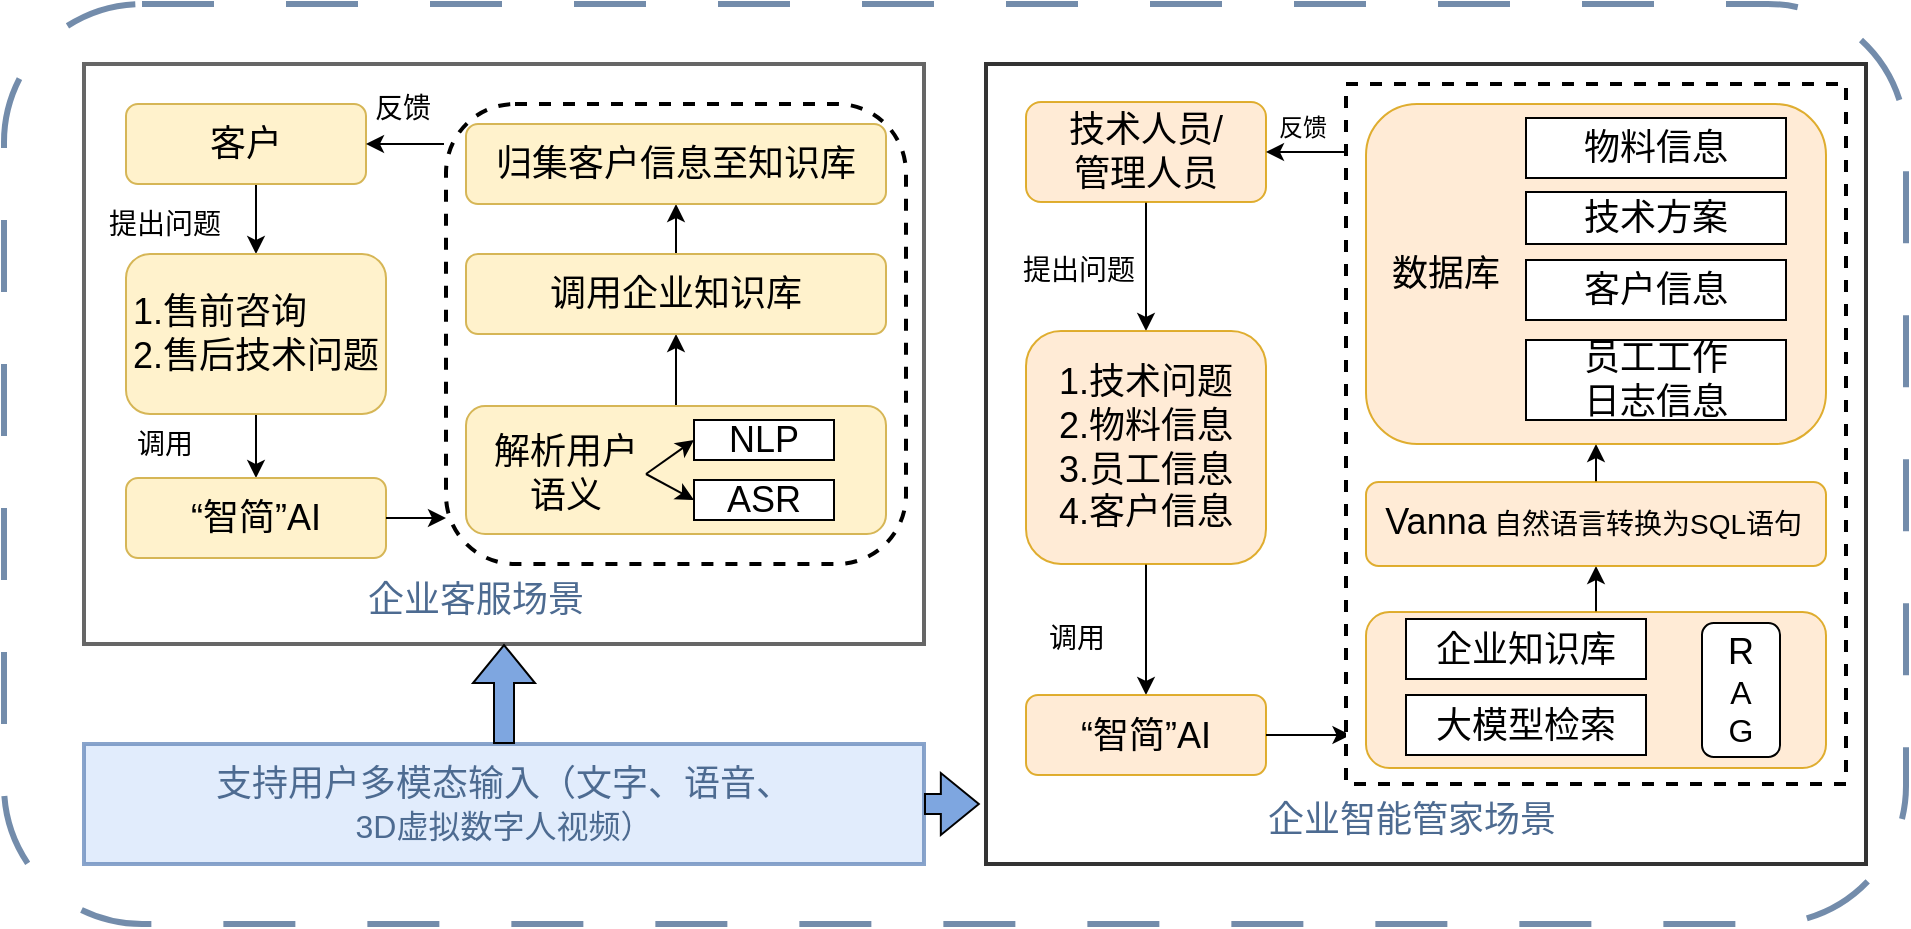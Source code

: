 <mxfile version="26.2.13">
  <diagram name="第 1 页" id="jNZ1gVKtwdEkUp4u4A9n">
    <mxGraphModel dx="1049" dy="575" grid="1" gridSize="10" guides="1" tooltips="1" connect="1" arrows="1" fold="1" page="1" pageScale="1" pageWidth="827" pageHeight="1169" math="0" shadow="0">
      <root>
        <mxCell id="0" />
        <mxCell id="1" parent="0" />
        <mxCell id="n_i7VnAuE0xByC8cj_P2-87" value="" style="rounded=1;whiteSpace=wrap;html=1;opacity=80;strokeWidth=3;dashed=1;dashPattern=12 12;strokeColor=#507097;" vertex="1" parent="1">
          <mxGeometry x="69" y="80" width="951" height="460" as="geometry" />
        </mxCell>
        <mxCell id="n_i7VnAuE0xByC8cj_P2-35" value="" style="rounded=0;whiteSpace=wrap;html=1;opacity=60;strokeWidth=2;" vertex="1" parent="1">
          <mxGeometry x="109" y="110" width="420" height="290" as="geometry" />
        </mxCell>
        <mxCell id="n_i7VnAuE0xByC8cj_P2-10" style="edgeStyle=orthogonalEdgeStyle;rounded=0;orthogonalLoop=1;jettySize=auto;html=1;exitX=0.5;exitY=1;exitDx=0;exitDy=0;entryX=0.5;entryY=0;entryDx=0;entryDy=0;" edge="1" parent="1" source="n_i7VnAuE0xByC8cj_P2-8" target="n_i7VnAuE0xByC8cj_P2-9">
          <mxGeometry relative="1" as="geometry" />
        </mxCell>
        <mxCell id="n_i7VnAuE0xByC8cj_P2-8" value="&lt;font style=&quot;font-size: 18px;&quot;&gt;客户&lt;/font&gt;" style="rounded=1;whiteSpace=wrap;html=1;fillColor=#fff2cc;strokeColor=#d6b656;" vertex="1" parent="1">
          <mxGeometry x="130" y="130" width="120" height="40" as="geometry" />
        </mxCell>
        <mxCell id="n_i7VnAuE0xByC8cj_P2-12" value="" style="edgeStyle=orthogonalEdgeStyle;rounded=0;orthogonalLoop=1;jettySize=auto;html=1;" edge="1" parent="1" source="n_i7VnAuE0xByC8cj_P2-9" target="n_i7VnAuE0xByC8cj_P2-11">
          <mxGeometry relative="1" as="geometry" />
        </mxCell>
        <mxCell id="n_i7VnAuE0xByC8cj_P2-9" value="&lt;div style=&quot;text-align: left;&quot;&gt;&lt;font style=&quot;font-size: 18px;&quot;&gt;1.售前咨询&lt;/font&gt;&lt;/div&gt;&lt;div&gt;&lt;font style=&quot;font-size: 18px;&quot;&gt;2.售后技术问题&lt;/font&gt;&lt;/div&gt;" style="rounded=1;whiteSpace=wrap;html=1;fillColor=#fff2cc;strokeColor=#d6b656;" vertex="1" parent="1">
          <mxGeometry x="130" y="205" width="130" height="80" as="geometry" />
        </mxCell>
        <mxCell id="n_i7VnAuE0xByC8cj_P2-11" value="&lt;font style=&quot;font-size: 18px;&quot;&gt;“智简”AI&lt;/font&gt;" style="rounded=1;whiteSpace=wrap;html=1;fillColor=#fff2cc;strokeColor=#d6b656;" vertex="1" parent="1">
          <mxGeometry x="130" y="317" width="130" height="40" as="geometry" />
        </mxCell>
        <mxCell id="n_i7VnAuE0xByC8cj_P2-13" value="" style="rounded=1;whiteSpace=wrap;html=1;dashed=1;strokeWidth=2;" vertex="1" parent="1">
          <mxGeometry x="290" y="130" width="230" height="230" as="geometry" />
        </mxCell>
        <mxCell id="n_i7VnAuE0xByC8cj_P2-29" style="edgeStyle=orthogonalEdgeStyle;rounded=0;orthogonalLoop=1;jettySize=auto;html=1;exitX=0.5;exitY=0;exitDx=0;exitDy=0;entryX=0.5;entryY=1;entryDx=0;entryDy=0;" edge="1" parent="1" source="n_i7VnAuE0xByC8cj_P2-15" target="n_i7VnAuE0xByC8cj_P2-19">
          <mxGeometry relative="1" as="geometry" />
        </mxCell>
        <mxCell id="n_i7VnAuE0xByC8cj_P2-15" value="" style="rounded=1;whiteSpace=wrap;html=1;fillColor=#fff2cc;strokeColor=#d6b656;" vertex="1" parent="1">
          <mxGeometry x="300" y="281" width="210" height="64" as="geometry" />
        </mxCell>
        <mxCell id="n_i7VnAuE0xByC8cj_P2-16" value="&lt;font style=&quot;font-size: 18px;&quot;&gt;解析用户语义&lt;/font&gt;" style="text;html=1;align=center;verticalAlign=middle;whiteSpace=wrap;rounded=0;" vertex="1" parent="1">
          <mxGeometry x="310" y="300" width="80" height="30" as="geometry" />
        </mxCell>
        <mxCell id="n_i7VnAuE0xByC8cj_P2-17" value="&lt;font style=&quot;font-size: 18px;&quot;&gt;NLP&lt;/font&gt;" style="rounded=0;whiteSpace=wrap;html=1;" vertex="1" parent="1">
          <mxGeometry x="414" y="288" width="70" height="20" as="geometry" />
        </mxCell>
        <mxCell id="n_i7VnAuE0xByC8cj_P2-18" value="&lt;font style=&quot;font-size: 18px;&quot;&gt;ASR&lt;/font&gt;" style="rounded=0;whiteSpace=wrap;html=1;" vertex="1" parent="1">
          <mxGeometry x="414" y="318" width="70" height="20" as="geometry" />
        </mxCell>
        <mxCell id="n_i7VnAuE0xByC8cj_P2-26" value="" style="edgeStyle=orthogonalEdgeStyle;rounded=0;orthogonalLoop=1;jettySize=auto;html=1;" edge="1" parent="1" source="n_i7VnAuE0xByC8cj_P2-19" target="n_i7VnAuE0xByC8cj_P2-22">
          <mxGeometry relative="1" as="geometry" />
        </mxCell>
        <mxCell id="n_i7VnAuE0xByC8cj_P2-19" value="&lt;font style=&quot;font-size: 18px;&quot;&gt;调用企业知识库&lt;/font&gt;" style="rounded=1;whiteSpace=wrap;html=1;fillColor=#fff2cc;strokeColor=#d6b656;" vertex="1" parent="1">
          <mxGeometry x="300" y="205" width="210" height="40" as="geometry" />
        </mxCell>
        <mxCell id="n_i7VnAuE0xByC8cj_P2-22" value="&lt;font style=&quot;font-size: 18px;&quot;&gt;归集客户信息至知识库&lt;/font&gt;" style="rounded=1;whiteSpace=wrap;html=1;fillColor=#fff2cc;strokeColor=#d6b656;" vertex="1" parent="1">
          <mxGeometry x="300" y="140" width="210" height="40" as="geometry" />
        </mxCell>
        <mxCell id="n_i7VnAuE0xByC8cj_P2-23" value="" style="endArrow=classic;html=1;rounded=0;exitX=1;exitY=0.5;exitDx=0;exitDy=0;entryX=0;entryY=0.9;entryDx=0;entryDy=0;entryPerimeter=0;" edge="1" parent="1" source="n_i7VnAuE0xByC8cj_P2-11" target="n_i7VnAuE0xByC8cj_P2-13">
          <mxGeometry width="50" height="50" relative="1" as="geometry">
            <mxPoint x="310" y="250" as="sourcePoint" />
            <mxPoint x="360" y="200" as="targetPoint" />
          </mxGeometry>
        </mxCell>
        <mxCell id="n_i7VnAuE0xByC8cj_P2-24" value="" style="endArrow=classic;html=1;rounded=0;entryX=1;entryY=0.5;entryDx=0;entryDy=0;" edge="1" parent="1" target="n_i7VnAuE0xByC8cj_P2-8">
          <mxGeometry width="50" height="50" relative="1" as="geometry">
            <mxPoint x="289" y="150" as="sourcePoint" />
            <mxPoint x="360" y="200" as="targetPoint" />
          </mxGeometry>
        </mxCell>
        <mxCell id="n_i7VnAuE0xByC8cj_P2-30" value="&lt;font style=&quot;font-size: 14px;&quot;&gt;提出问题&lt;/font&gt;" style="text;html=1;align=center;verticalAlign=middle;resizable=0;points=[];autosize=1;strokeColor=none;fillColor=none;" vertex="1" parent="1">
          <mxGeometry x="109" y="175" width="80" height="30" as="geometry" />
        </mxCell>
        <mxCell id="n_i7VnAuE0xByC8cj_P2-31" value="" style="endArrow=classic;html=1;rounded=0;exitX=1;exitY=0.5;exitDx=0;exitDy=0;entryX=0;entryY=0.5;entryDx=0;entryDy=0;" edge="1" parent="1" source="n_i7VnAuE0xByC8cj_P2-16" target="n_i7VnAuE0xByC8cj_P2-17">
          <mxGeometry width="50" height="50" relative="1" as="geometry">
            <mxPoint x="310" y="250" as="sourcePoint" />
            <mxPoint x="360" y="200" as="targetPoint" />
          </mxGeometry>
        </mxCell>
        <mxCell id="n_i7VnAuE0xByC8cj_P2-32" value="" style="endArrow=classic;html=1;rounded=0;exitX=1;exitY=0.5;exitDx=0;exitDy=0;entryX=0;entryY=0.5;entryDx=0;entryDy=0;" edge="1" parent="1" source="n_i7VnAuE0xByC8cj_P2-16" target="n_i7VnAuE0xByC8cj_P2-18">
          <mxGeometry width="50" height="50" relative="1" as="geometry">
            <mxPoint x="310" y="250" as="sourcePoint" />
            <mxPoint x="360" y="200" as="targetPoint" />
          </mxGeometry>
        </mxCell>
        <mxCell id="n_i7VnAuE0xByC8cj_P2-33" value="&lt;font style=&quot;font-size: 14px;&quot;&gt;调用&lt;/font&gt;" style="text;html=1;align=center;verticalAlign=middle;resizable=0;points=[];autosize=1;strokeColor=none;fillColor=none;" vertex="1" parent="1">
          <mxGeometry x="124" y="285" width="50" height="30" as="geometry" />
        </mxCell>
        <mxCell id="n_i7VnAuE0xByC8cj_P2-34" value="&lt;font style=&quot;font-size: 14px;&quot;&gt;反馈&lt;/font&gt;" style="text;html=1;align=center;verticalAlign=middle;resizable=0;points=[];autosize=1;strokeColor=none;fillColor=none;" vertex="1" parent="1">
          <mxGeometry x="243" y="117" width="50" height="30" as="geometry" />
        </mxCell>
        <mxCell id="n_i7VnAuE0xByC8cj_P2-36" value="&lt;font style=&quot;font-size: 18px; color: rgb(77, 107, 145);&quot;&gt;企业客服场景&lt;/font&gt;" style="text;html=1;align=center;verticalAlign=middle;whiteSpace=wrap;rounded=0;" vertex="1" parent="1">
          <mxGeometry x="250" y="363" width="110" height="30" as="geometry" />
        </mxCell>
        <mxCell id="n_i7VnAuE0xByC8cj_P2-37" value="" style="rounded=0;whiteSpace=wrap;html=1;opacity=80;strokeWidth=2;" vertex="1" parent="1">
          <mxGeometry x="560" y="110" width="440" height="400" as="geometry" />
        </mxCell>
        <mxCell id="n_i7VnAuE0xByC8cj_P2-38" style="edgeStyle=orthogonalEdgeStyle;rounded=0;orthogonalLoop=1;jettySize=auto;html=1;exitX=0.5;exitY=1;exitDx=0;exitDy=0;entryX=0.5;entryY=0;entryDx=0;entryDy=0;" edge="1" parent="1" source="n_i7VnAuE0xByC8cj_P2-39" target="n_i7VnAuE0xByC8cj_P2-41">
          <mxGeometry relative="1" as="geometry" />
        </mxCell>
        <mxCell id="n_i7VnAuE0xByC8cj_P2-39" value="&lt;font style=&quot;font-size: 18px;&quot;&gt;技术人员/&lt;/font&gt;&lt;div&gt;&lt;font style=&quot;font-size: 18px;&quot;&gt;管理人员&lt;/font&gt;&lt;/div&gt;" style="rounded=1;whiteSpace=wrap;html=1;fillColor=#ffe6cc;strokeColor=#d79b00;opacity=80;" vertex="1" parent="1">
          <mxGeometry x="580" y="129" width="120" height="50" as="geometry" />
        </mxCell>
        <mxCell id="n_i7VnAuE0xByC8cj_P2-40" value="" style="edgeStyle=orthogonalEdgeStyle;rounded=0;orthogonalLoop=1;jettySize=auto;html=1;" edge="1" parent="1" source="n_i7VnAuE0xByC8cj_P2-41" target="n_i7VnAuE0xByC8cj_P2-42">
          <mxGeometry relative="1" as="geometry" />
        </mxCell>
        <mxCell id="n_i7VnAuE0xByC8cj_P2-41" value="&lt;div&gt;&lt;font style=&quot;font-size: 18px;&quot;&gt;1.技术问题&lt;/font&gt;&lt;/div&gt;&lt;div&gt;&lt;font style=&quot;font-size: 18px;&quot;&gt;2.物料信息&lt;/font&gt;&lt;/div&gt;&lt;div&gt;&lt;font style=&quot;font-size: 18px;&quot;&gt;3.员工信息&lt;/font&gt;&lt;/div&gt;&lt;div&gt;&lt;font style=&quot;font-size: 18px;&quot;&gt;4.客户信息&lt;/font&gt;&lt;/div&gt;" style="rounded=1;whiteSpace=wrap;html=1;fillColor=#ffe6cc;strokeColor=#d79b00;opacity=80;" vertex="1" parent="1">
          <mxGeometry x="580" y="243.5" width="120" height="116.5" as="geometry" />
        </mxCell>
        <mxCell id="n_i7VnAuE0xByC8cj_P2-42" value="&lt;font style=&quot;font-size: 18px;&quot;&gt;“智简”AI&lt;/font&gt;" style="rounded=1;whiteSpace=wrap;html=1;fillColor=#ffe6cc;strokeColor=#d79b00;opacity=80;" vertex="1" parent="1">
          <mxGeometry x="580" y="425.5" width="120" height="40" as="geometry" />
        </mxCell>
        <mxCell id="n_i7VnAuE0xByC8cj_P2-52" value="" style="endArrow=classic;html=1;rounded=0;exitX=1;exitY=0.5;exitDx=0;exitDy=0;entryX=0.009;entryY=0.93;entryDx=0;entryDy=0;entryPerimeter=0;" edge="1" parent="1" source="n_i7VnAuE0xByC8cj_P2-42" target="n_i7VnAuE0xByC8cj_P2-60">
          <mxGeometry width="50" height="50" relative="1" as="geometry">
            <mxPoint x="760" y="260" as="sourcePoint" />
            <mxPoint x="740" y="320" as="targetPoint" />
          </mxGeometry>
        </mxCell>
        <mxCell id="n_i7VnAuE0xByC8cj_P2-53" value="" style="endArrow=classic;html=1;rounded=0;entryX=1;entryY=0.5;entryDx=0;entryDy=0;exitX=0.002;exitY=0.097;exitDx=0;exitDy=0;exitPerimeter=0;" edge="1" parent="1" target="n_i7VnAuE0xByC8cj_P2-39" source="n_i7VnAuE0xByC8cj_P2-60">
          <mxGeometry width="50" height="50" relative="1" as="geometry">
            <mxPoint x="739" y="160" as="sourcePoint" />
            <mxPoint x="810" y="210" as="targetPoint" />
          </mxGeometry>
        </mxCell>
        <mxCell id="n_i7VnAuE0xByC8cj_P2-54" value="&lt;font style=&quot;font-size: 14px;&quot;&gt;提出问题&lt;/font&gt;" style="text;html=1;align=center;verticalAlign=middle;resizable=0;points=[];autosize=1;strokeColor=none;fillColor=none;" vertex="1" parent="1">
          <mxGeometry x="566" y="197.5" width="80" height="30" as="geometry" />
        </mxCell>
        <mxCell id="n_i7VnAuE0xByC8cj_P2-57" value="&lt;font style=&quot;font-size: 14px;&quot;&gt;调用&lt;/font&gt;" style="text;html=1;align=center;verticalAlign=middle;resizable=0;points=[];autosize=1;strokeColor=none;fillColor=none;" vertex="1" parent="1">
          <mxGeometry x="580" y="381.5" width="50" height="30" as="geometry" />
        </mxCell>
        <mxCell id="n_i7VnAuE0xByC8cj_P2-58" value="反馈" style="text;html=1;align=center;verticalAlign=middle;resizable=0;points=[];autosize=1;strokeColor=none;fillColor=none;" vertex="1" parent="1">
          <mxGeometry x="693" y="127" width="50" height="30" as="geometry" />
        </mxCell>
        <mxCell id="n_i7VnAuE0xByC8cj_P2-59" value="&lt;font style=&quot;font-size: 18px; color: rgb(77, 107, 145);&quot;&gt;企业智能管家场景&lt;/font&gt;" style="text;html=1;align=center;verticalAlign=middle;whiteSpace=wrap;rounded=0;" vertex="1" parent="1">
          <mxGeometry x="693" y="473" width="160" height="30" as="geometry" />
        </mxCell>
        <mxCell id="n_i7VnAuE0xByC8cj_P2-60" value="" style="rounded=0;whiteSpace=wrap;html=1;dashed=1;strokeWidth=2;" vertex="1" parent="1">
          <mxGeometry x="740" y="120" width="250" height="350" as="geometry" />
        </mxCell>
        <mxCell id="n_i7VnAuE0xByC8cj_P2-70" style="edgeStyle=orthogonalEdgeStyle;rounded=0;orthogonalLoop=1;jettySize=auto;html=1;exitX=0.5;exitY=0;exitDx=0;exitDy=0;entryX=0.5;entryY=1;entryDx=0;entryDy=0;" edge="1" parent="1" source="n_i7VnAuE0xByC8cj_P2-61" target="n_i7VnAuE0xByC8cj_P2-67">
          <mxGeometry relative="1" as="geometry" />
        </mxCell>
        <mxCell id="n_i7VnAuE0xByC8cj_P2-61" value="" style="rounded=1;whiteSpace=wrap;html=1;fillColor=#ffe6cc;strokeColor=#d79b00;opacity=80;" vertex="1" parent="1">
          <mxGeometry x="750" y="384" width="230" height="78" as="geometry" />
        </mxCell>
        <mxCell id="n_i7VnAuE0xByC8cj_P2-63" value="&lt;font style=&quot;font-size: 18px;&quot;&gt;R&lt;/font&gt;&lt;div&gt;&lt;font size=&quot;3&quot;&gt;A&lt;/font&gt;&lt;/div&gt;&lt;div&gt;&lt;font size=&quot;3&quot;&gt;G&lt;/font&gt;&lt;/div&gt;" style="rounded=1;whiteSpace=wrap;html=1;" vertex="1" parent="1">
          <mxGeometry x="918" y="389.5" width="39" height="67" as="geometry" />
        </mxCell>
        <mxCell id="n_i7VnAuE0xByC8cj_P2-64" value="&lt;font style=&quot;font-size: 18px;&quot;&gt;企业知识库&lt;/font&gt;" style="rounded=0;whiteSpace=wrap;html=1;" vertex="1" parent="1">
          <mxGeometry x="770" y="387.5" width="120" height="30" as="geometry" />
        </mxCell>
        <mxCell id="n_i7VnAuE0xByC8cj_P2-66" value="&lt;font style=&quot;font-size: 18px;&quot;&gt;大模型检索&lt;/font&gt;" style="rounded=0;whiteSpace=wrap;html=1;" vertex="1" parent="1">
          <mxGeometry x="770" y="425.5" width="120" height="30" as="geometry" />
        </mxCell>
        <mxCell id="n_i7VnAuE0xByC8cj_P2-73" style="edgeStyle=orthogonalEdgeStyle;rounded=0;orthogonalLoop=1;jettySize=auto;html=1;exitX=0.5;exitY=0;exitDx=0;exitDy=0;entryX=0.5;entryY=1;entryDx=0;entryDy=0;" edge="1" parent="1" source="n_i7VnAuE0xByC8cj_P2-67" target="n_i7VnAuE0xByC8cj_P2-71">
          <mxGeometry relative="1" as="geometry" />
        </mxCell>
        <mxCell id="n_i7VnAuE0xByC8cj_P2-67" value="" style="rounded=1;whiteSpace=wrap;html=1;fillColor=#ffe6cc;strokeColor=#d79b00;opacity=80;" vertex="1" parent="1">
          <mxGeometry x="750" y="319" width="230" height="42" as="geometry" />
        </mxCell>
        <mxCell id="n_i7VnAuE0xByC8cj_P2-68" value="&lt;font style=&quot;font-size: 18px;&quot;&gt;Vanna&lt;/font&gt;" style="text;html=1;align=center;verticalAlign=middle;whiteSpace=wrap;rounded=0;" vertex="1" parent="1">
          <mxGeometry x="760" y="323.5" width="50" height="30" as="geometry" />
        </mxCell>
        <mxCell id="n_i7VnAuE0xByC8cj_P2-69" value="&lt;font style=&quot;font-size: 14px;&quot;&gt;自然语言转换为SQL语句&lt;/font&gt;" style="text;html=1;align=center;verticalAlign=middle;whiteSpace=wrap;rounded=0;" vertex="1" parent="1">
          <mxGeometry x="811" y="324.5" width="160" height="30" as="geometry" />
        </mxCell>
        <mxCell id="n_i7VnAuE0xByC8cj_P2-71" value="" style="rounded=1;whiteSpace=wrap;html=1;fillColor=#ffe6cc;strokeColor=#d79b00;opacity=80;" vertex="1" parent="1">
          <mxGeometry x="750" y="130" width="230" height="170" as="geometry" />
        </mxCell>
        <mxCell id="n_i7VnAuE0xByC8cj_P2-74" value="&lt;font style=&quot;font-size: 18px;&quot;&gt;数据库&lt;/font&gt;" style="text;html=1;align=center;verticalAlign=middle;whiteSpace=wrap;rounded=0;" vertex="1" parent="1">
          <mxGeometry x="760" y="183" width="60" height="63" as="geometry" />
        </mxCell>
        <mxCell id="n_i7VnAuE0xByC8cj_P2-75" value="&lt;span style=&quot;font-size: 18px;&quot;&gt;物料信息&lt;/span&gt;" style="rounded=0;whiteSpace=wrap;html=1;" vertex="1" parent="1">
          <mxGeometry x="830" y="137" width="130" height="30" as="geometry" />
        </mxCell>
        <mxCell id="n_i7VnAuE0xByC8cj_P2-76" value="&lt;font style=&quot;font-size: 18px;&quot;&gt;技术方案&lt;/font&gt;" style="rounded=0;whiteSpace=wrap;html=1;" vertex="1" parent="1">
          <mxGeometry x="830" y="174" width="130" height="26" as="geometry" />
        </mxCell>
        <mxCell id="n_i7VnAuE0xByC8cj_P2-79" value="&lt;font style=&quot;font-size: 18px;&quot;&gt;客户信息&lt;/font&gt;" style="rounded=0;whiteSpace=wrap;html=1;" vertex="1" parent="1">
          <mxGeometry x="830" y="208" width="130" height="30" as="geometry" />
        </mxCell>
        <mxCell id="n_i7VnAuE0xByC8cj_P2-80" value="&lt;font style=&quot;font-size: 18px;&quot;&gt;员工工作&lt;/font&gt;&lt;div&gt;&lt;font style=&quot;font-size: 18px;&quot;&gt;日志信息&lt;/font&gt;&lt;/div&gt;" style="rounded=0;whiteSpace=wrap;html=1;" vertex="1" parent="1">
          <mxGeometry x="830" y="248" width="130" height="40" as="geometry" />
        </mxCell>
        <mxCell id="n_i7VnAuE0xByC8cj_P2-81" value="&lt;font style=&quot;font-size: 18px; color: rgb(77, 107, 145);&quot;&gt;支持用户多模态输入（文字、语音、&lt;/font&gt;&lt;div&gt;&lt;font style=&quot;color: rgb(77, 107, 145);&quot; size=&quot;3&quot;&gt;3D虚拟数字人视频）&lt;/font&gt;&lt;/div&gt;" style="rounded=0;whiteSpace=wrap;html=1;opacity=80;strokeWidth=2;fillColor=#dae8fc;strokeColor=#6c8ebf;" vertex="1" parent="1">
          <mxGeometry x="109" y="450" width="420" height="60" as="geometry" />
        </mxCell>
        <mxCell id="n_i7VnAuE0xByC8cj_P2-85" value="" style="endArrow=classic;html=1;rounded=0;exitX=0.5;exitY=0;exitDx=0;exitDy=0;entryX=0.5;entryY=1;entryDx=0;entryDy=0;shape=flexArrow;fillColor=#7EA6E0;" edge="1" parent="1" source="n_i7VnAuE0xByC8cj_P2-81" target="n_i7VnAuE0xByC8cj_P2-35">
          <mxGeometry width="50" height="50" relative="1" as="geometry">
            <mxPoint x="490" y="310" as="sourcePoint" />
            <mxPoint x="320" y="400" as="targetPoint" />
          </mxGeometry>
        </mxCell>
        <mxCell id="n_i7VnAuE0xByC8cj_P2-86" style="edgeStyle=orthogonalEdgeStyle;rounded=0;orthogonalLoop=1;jettySize=auto;html=1;exitX=1;exitY=0.5;exitDx=0;exitDy=0;entryX=-0.007;entryY=0.925;entryDx=0;entryDy=0;entryPerimeter=0;shape=flexArrow;fillColor=#7EA6E0;" edge="1" parent="1" source="n_i7VnAuE0xByC8cj_P2-81" target="n_i7VnAuE0xByC8cj_P2-37">
          <mxGeometry relative="1" as="geometry" />
        </mxCell>
      </root>
    </mxGraphModel>
  </diagram>
</mxfile>
